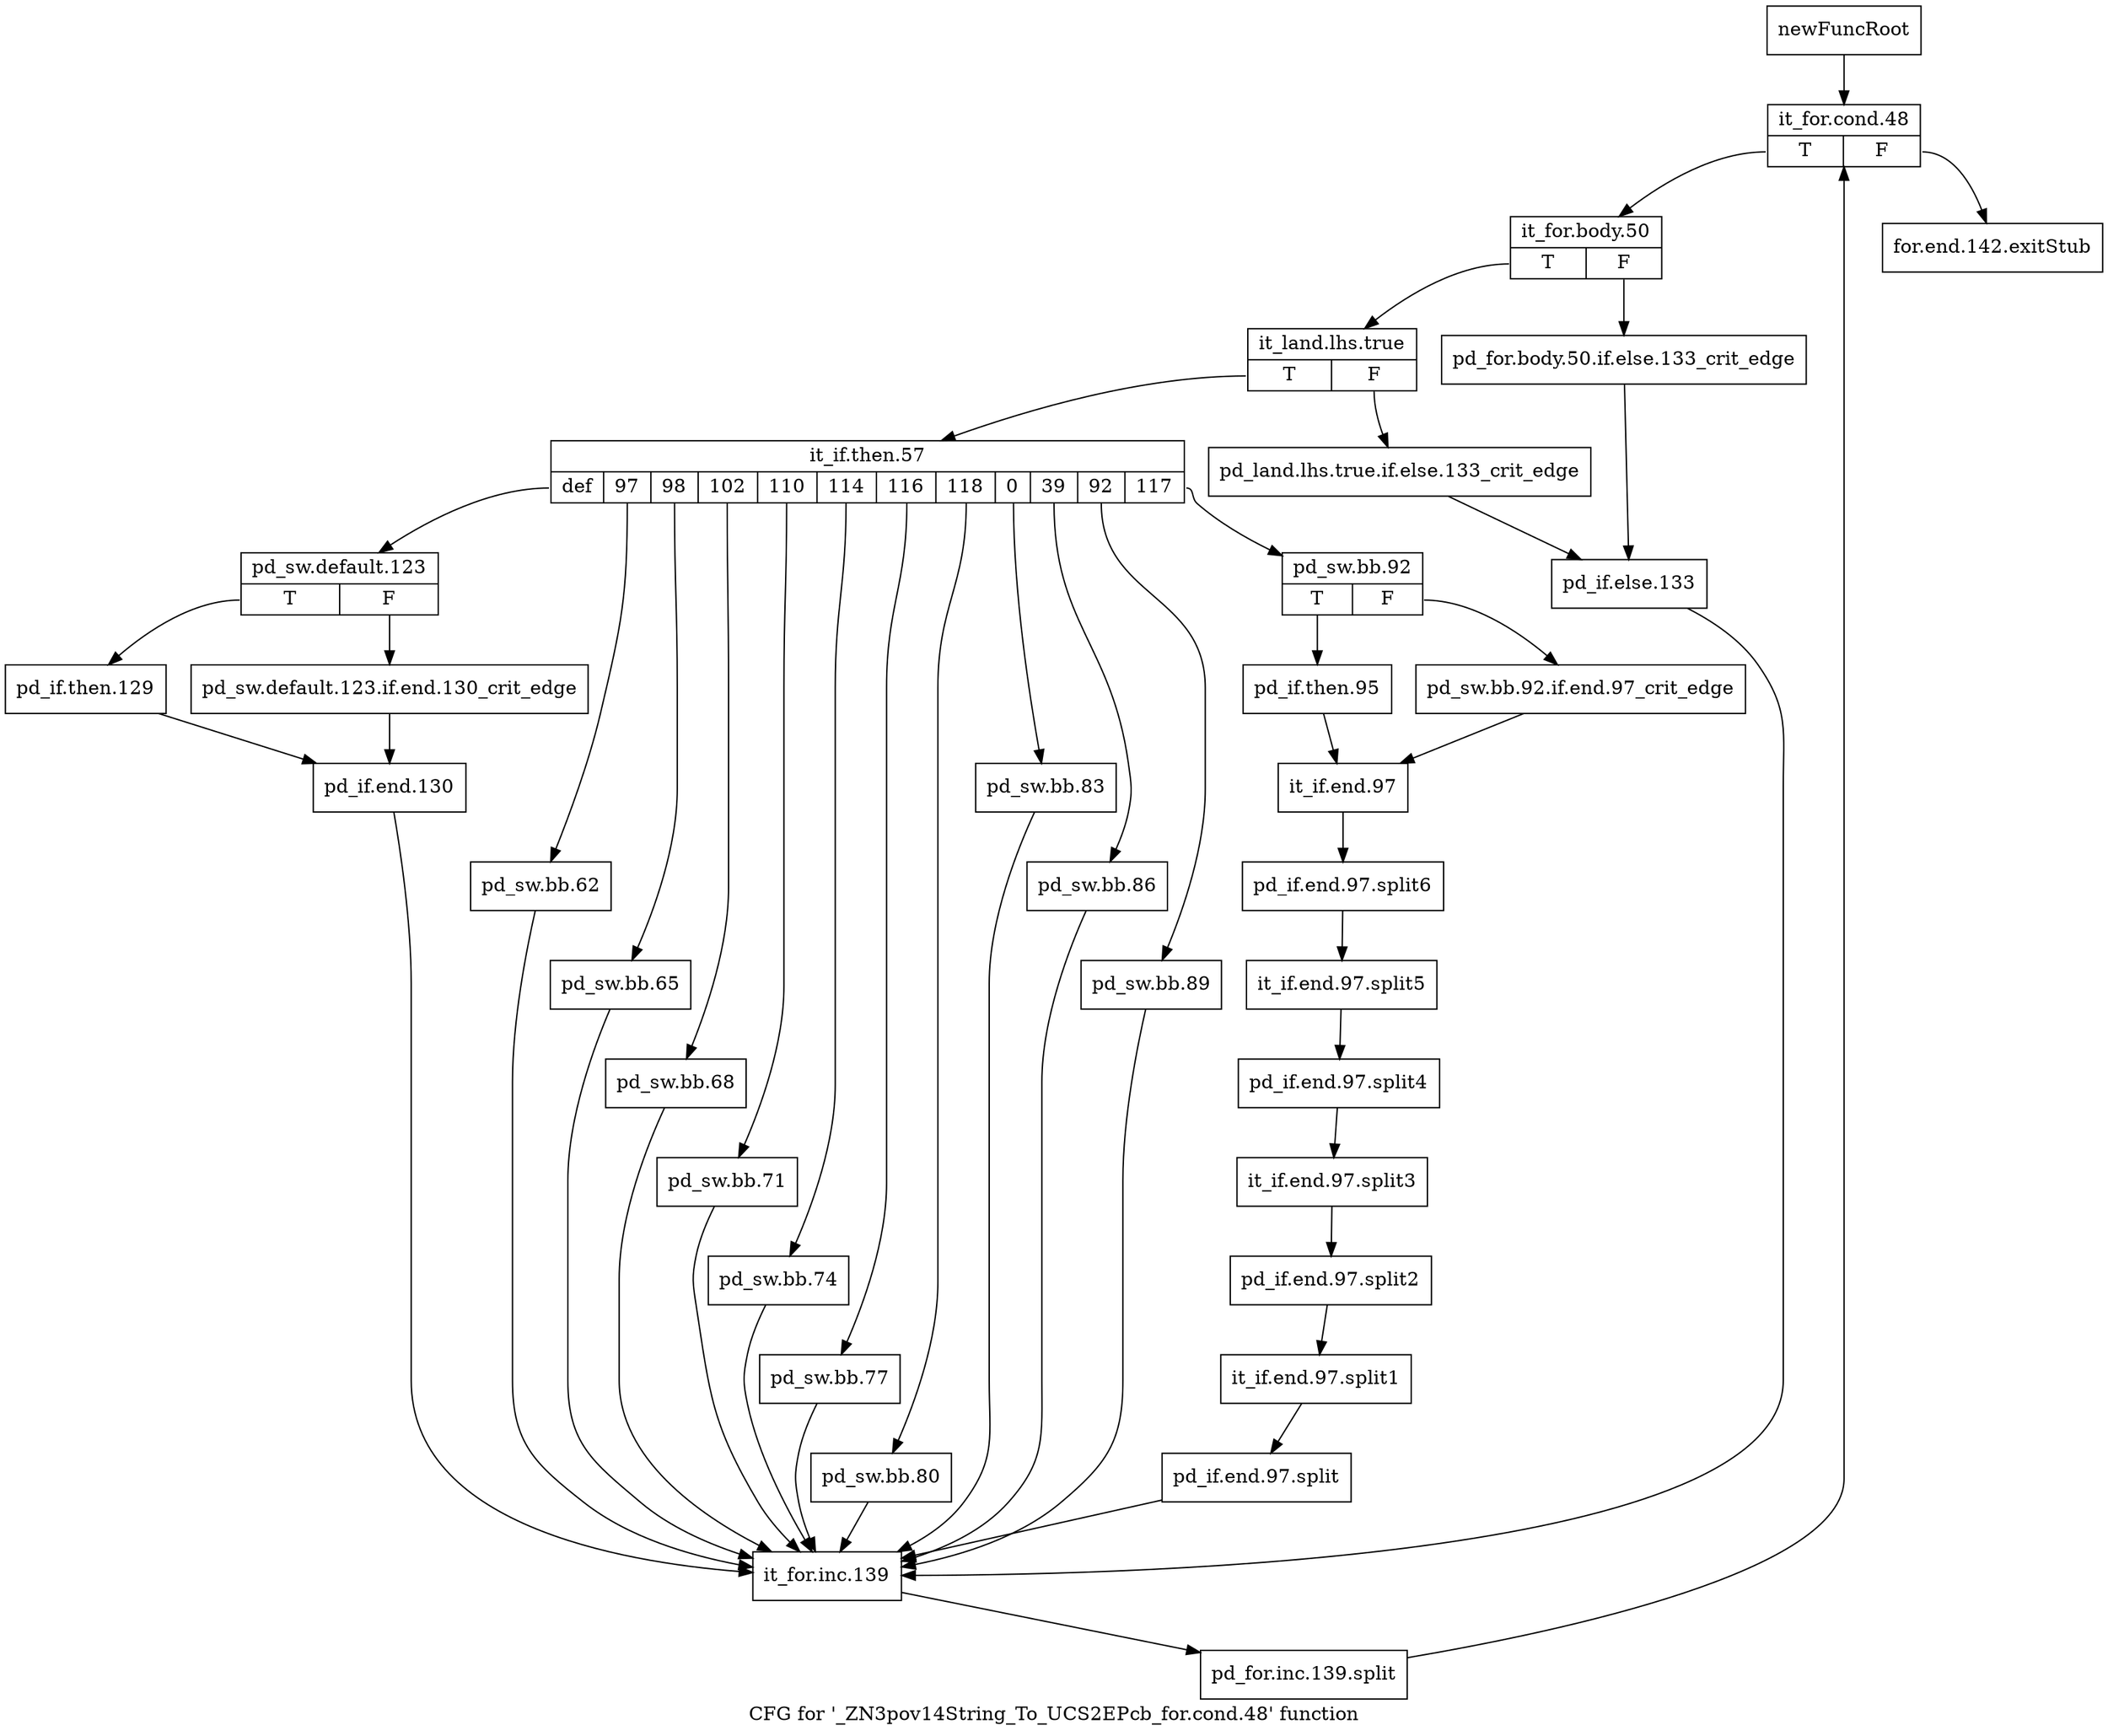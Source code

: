digraph "CFG for '_ZN3pov14String_To_UCS2EPcb_for.cond.48' function" {
	label="CFG for '_ZN3pov14String_To_UCS2EPcb_for.cond.48' function";

	Node0x28285b0 [shape=record,label="{newFuncRoot}"];
	Node0x28285b0 -> Node0x2828650;
	Node0x2828600 [shape=record,label="{for.end.142.exitStub}"];
	Node0x2828650 [shape=record,label="{it_for.cond.48|{<s0>T|<s1>F}}"];
	Node0x2828650:s0 -> Node0x28286a0;
	Node0x2828650:s1 -> Node0x2828600;
	Node0x28286a0 [shape=record,label="{it_for.body.50|{<s0>T|<s1>F}}"];
	Node0x28286a0:s0 -> Node0x2828740;
	Node0x28286a0:s1 -> Node0x28286f0;
	Node0x28286f0 [shape=record,label="{pd_for.body.50.if.else.133_crit_edge}"];
	Node0x28286f0 -> Node0x28287e0;
	Node0x2828740 [shape=record,label="{it_land.lhs.true|{<s0>T|<s1>F}}"];
	Node0x2828740:s0 -> Node0x2828830;
	Node0x2828740:s1 -> Node0x2828790;
	Node0x2828790 [shape=record,label="{pd_land.lhs.true.if.else.133_crit_edge}"];
	Node0x2828790 -> Node0x28287e0;
	Node0x28287e0 [shape=record,label="{pd_if.else.133}"];
	Node0x28287e0 -> Node0x2828e20;
	Node0x2828830 [shape=record,label="{it_if.then.57|{<s0>def|<s1>97|<s2>98|<s3>102|<s4>110|<s5>114|<s6>116|<s7>118|<s8>0|<s9>39|<s10>92|<s11>117}}"];
	Node0x2828830:s0 -> Node0x2828ce0;
	Node0x2828830:s1 -> Node0x2828c90;
	Node0x2828830:s2 -> Node0x2828c40;
	Node0x2828830:s3 -> Node0x2828bf0;
	Node0x2828830:s4 -> Node0x2828ba0;
	Node0x2828830:s5 -> Node0x2828b50;
	Node0x2828830:s6 -> Node0x2828b00;
	Node0x2828830:s7 -> Node0x2828ab0;
	Node0x2828830:s8 -> Node0x2828a60;
	Node0x2828830:s9 -> Node0x2828a10;
	Node0x2828830:s10 -> Node0x28289c0;
	Node0x2828830:s11 -> Node0x2828880;
	Node0x2828880 [shape=record,label="{pd_sw.bb.92|{<s0>T|<s1>F}}"];
	Node0x2828880:s0 -> Node0x2828920;
	Node0x2828880:s1 -> Node0x28288d0;
	Node0x28288d0 [shape=record,label="{pd_sw.bb.92.if.end.97_crit_edge}"];
	Node0x28288d0 -> Node0x2828970;
	Node0x2828920 [shape=record,label="{pd_if.then.95}"];
	Node0x2828920 -> Node0x2828970;
	Node0x2828970 [shape=record,label="{it_if.end.97}"];
	Node0x2828970 -> Node0x3635550;
	Node0x3635550 [shape=record,label="{pd_if.end.97.split6}"];
	Node0x3635550 -> Node0x3630000;
	Node0x3630000 [shape=record,label="{it_if.end.97.split5}"];
	Node0x3630000 -> Node0x3630230;
	Node0x3630230 [shape=record,label="{pd_if.end.97.split4}"];
	Node0x3630230 -> Node0x3630530;
	Node0x3630530 [shape=record,label="{it_if.end.97.split3}"];
	Node0x3630530 -> Node0x363eac0;
	Node0x363eac0 [shape=record,label="{pd_if.end.97.split2}"];
	Node0x363eac0 -> Node0x363ee70;
	Node0x363ee70 [shape=record,label="{it_if.end.97.split1}"];
	Node0x363ee70 -> Node0x362c390;
	Node0x362c390 [shape=record,label="{pd_if.end.97.split}"];
	Node0x362c390 -> Node0x2828e20;
	Node0x28289c0 [shape=record,label="{pd_sw.bb.89}"];
	Node0x28289c0 -> Node0x2828e20;
	Node0x2828a10 [shape=record,label="{pd_sw.bb.86}"];
	Node0x2828a10 -> Node0x2828e20;
	Node0x2828a60 [shape=record,label="{pd_sw.bb.83}"];
	Node0x2828a60 -> Node0x2828e20;
	Node0x2828ab0 [shape=record,label="{pd_sw.bb.80}"];
	Node0x2828ab0 -> Node0x2828e20;
	Node0x2828b00 [shape=record,label="{pd_sw.bb.77}"];
	Node0x2828b00 -> Node0x2828e20;
	Node0x2828b50 [shape=record,label="{pd_sw.bb.74}"];
	Node0x2828b50 -> Node0x2828e20;
	Node0x2828ba0 [shape=record,label="{pd_sw.bb.71}"];
	Node0x2828ba0 -> Node0x2828e20;
	Node0x2828bf0 [shape=record,label="{pd_sw.bb.68}"];
	Node0x2828bf0 -> Node0x2828e20;
	Node0x2828c40 [shape=record,label="{pd_sw.bb.65}"];
	Node0x2828c40 -> Node0x2828e20;
	Node0x2828c90 [shape=record,label="{pd_sw.bb.62}"];
	Node0x2828c90 -> Node0x2828e20;
	Node0x2828ce0 [shape=record,label="{pd_sw.default.123|{<s0>T|<s1>F}}"];
	Node0x2828ce0:s0 -> Node0x2828d80;
	Node0x2828ce0:s1 -> Node0x2828d30;
	Node0x2828d30 [shape=record,label="{pd_sw.default.123.if.end.130_crit_edge}"];
	Node0x2828d30 -> Node0x2828dd0;
	Node0x2828d80 [shape=record,label="{pd_if.then.129}"];
	Node0x2828d80 -> Node0x2828dd0;
	Node0x2828dd0 [shape=record,label="{pd_if.end.130}"];
	Node0x2828dd0 -> Node0x2828e20;
	Node0x2828e20 [shape=record,label="{it_for.inc.139}"];
	Node0x2828e20 -> Node0x380d710;
	Node0x380d710 [shape=record,label="{pd_for.inc.139.split}"];
	Node0x380d710 -> Node0x2828650;
}
